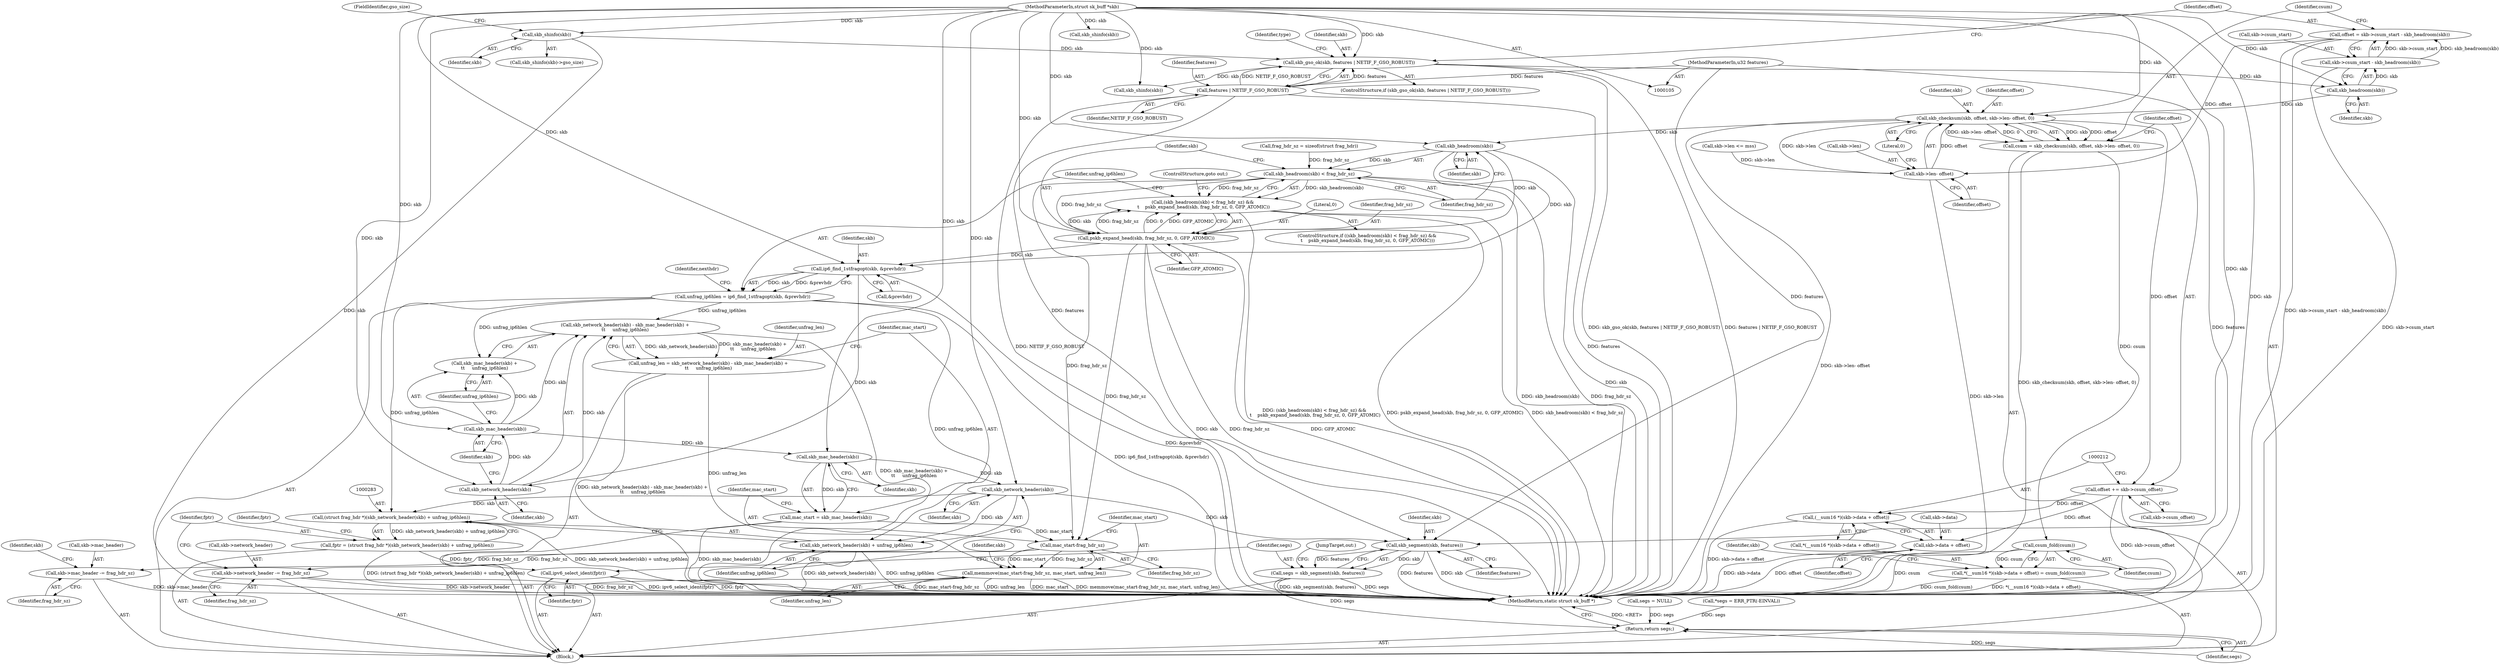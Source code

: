 digraph "1_linux_a9cf73ea7ff78f52662c8658d93c226effbbedde@integer" {
"1000185" [label="(Call,offset = skb->csum_start - skb_headroom(skb))"];
"1000187" [label="(Call,skb->csum_start - skb_headroom(skb))"];
"1000191" [label="(Call,skb_headroom(skb))"];
"1000144" [label="(Call,skb_gso_ok(skb, features | NETIF_F_GSO_ROBUST))"];
"1000132" [label="(Call,skb_shinfo(skb))"];
"1000106" [label="(MethodParameterIn,struct sk_buff *skb)"];
"1000146" [label="(Call,features | NETIF_F_GSO_ROBUST)"];
"1000107" [label="(MethodParameterIn,u32 features)"];
"1000198" [label="(Call,skb->len- offset)"];
"1000195" [label="(Call,skb_checksum(skb, offset, skb->len- offset, 0))"];
"1000193" [label="(Call,csum = skb_checksum(skb, offset, skb->len- offset, 0))"];
"1000218" [label="(Call,csum_fold(csum))"];
"1000209" [label="(Call,*(__sum16 *)(skb->data + offset) = csum_fold(csum))"];
"1000204" [label="(Call,offset += skb->csum_offset)"];
"1000211" [label="(Call,(__sum16 *)(skb->data + offset))"];
"1000213" [label="(Call,skb->data + offset)"];
"1000228" [label="(Call,skb_headroom(skb))"];
"1000227" [label="(Call,skb_headroom(skb) < frag_hdr_sz)"];
"1000226" [label="(Call,(skb_headroom(skb) < frag_hdr_sz) &&\n \t    pskb_expand_head(skb, frag_hdr_sz, 0, GFP_ATOMIC))"];
"1000231" [label="(Call,pskb_expand_head(skb, frag_hdr_sz, 0, GFP_ATOMIC))"];
"1000239" [label="(Call,ip6_find_1stfragopt(skb, &prevhdr))"];
"1000237" [label="(Call,unfrag_ip6hlen = ip6_find_1stfragopt(skb, &prevhdr))"];
"1000253" [label="(Call,skb_network_header(skb) - skb_mac_header(skb) +\n\t\t     unfrag_ip6hlen)"];
"1000251" [label="(Call,unfrag_len = skb_network_header(skb) - skb_mac_header(skb) +\n\t\t     unfrag_ip6hlen)"];
"1000264" [label="(Call,memmove(mac_start-frag_hdr_sz, mac_start, unfrag_len))"];
"1000256" [label="(Call,skb_mac_header(skb) +\n\t\t     unfrag_ip6hlen)"];
"1000282" [label="(Call,(struct frag_hdr *)(skb_network_header(skb) + unfrag_ip6hlen))"];
"1000280" [label="(Call,fptr = (struct frag_hdr *)(skb_network_header(skb) + unfrag_ip6hlen))"];
"1000298" [label="(Call,ipv6_select_ident(fptr))"];
"1000284" [label="(Call,skb_network_header(skb) + unfrag_ip6hlen)"];
"1000254" [label="(Call,skb_network_header(skb))"];
"1000257" [label="(Call,skb_mac_header(skb))"];
"1000262" [label="(Call,skb_mac_header(skb))"];
"1000260" [label="(Call,mac_start = skb_mac_header(skb))"];
"1000265" [label="(Call,mac_start-frag_hdr_sz)"];
"1000270" [label="(Call,skb->mac_header -= frag_hdr_sz)"];
"1000275" [label="(Call,skb->network_header -= frag_hdr_sz)"];
"1000285" [label="(Call,skb_network_header(skb))"];
"1000302" [label="(Call,skb_segment(skb, features))"];
"1000300" [label="(Call,segs = skb_segment(skb, features))"];
"1000306" [label="(Return,return segs;)"];
"1000227" [label="(Call,skb_headroom(skb) < frag_hdr_sz)"];
"1000307" [label="(Identifier,segs)"];
"1000193" [label="(Call,csum = skb_checksum(skb, offset, skb->len- offset, 0))"];
"1000202" [label="(Identifier,offset)"];
"1000287" [label="(Identifier,unfrag_ip6hlen)"];
"1000277" [label="(Identifier,skb)"];
"1000233" [label="(Identifier,frag_hdr_sz)"];
"1000152" [label="(Identifier,type)"];
"1000254" [label="(Call,skb_network_header(skb))"];
"1000302" [label="(Call,skb_segment(skb, features))"];
"1000269" [label="(Identifier,unfrag_len)"];
"1000300" [label="(Call,segs = skb_segment(skb, features))"];
"1000194" [label="(Identifier,csum)"];
"1000210" [label="(Call,*(__sum16 *)(skb->data + offset))"];
"1000218" [label="(Call,csum_fold(csum))"];
"1000272" [label="(Identifier,skb)"];
"1000262" [label="(Call,skb_mac_header(skb))"];
"1000255" [label="(Identifier,skb)"];
"1000186" [label="(Identifier,offset)"];
"1000260" [label="(Call,mac_start = skb_mac_header(skb))"];
"1000188" [label="(Call,skb->csum_start)"];
"1000187" [label="(Call,skb->csum_start - skb_headroom(skb))"];
"1000267" [label="(Identifier,frag_hdr_sz)"];
"1000106" [label="(MethodParameterIn,struct sk_buff *skb)"];
"1000301" [label="(Identifier,segs)"];
"1000225" [label="(ControlStructure,if ((skb_headroom(skb) < frag_hdr_sz) &&\n \t    pskb_expand_head(skb, frag_hdr_sz, 0, GFP_ATOMIC)))"];
"1000154" [label="(Call,skb_shinfo(skb))"];
"1000244" [label="(Identifier,nexthdr)"];
"1000203" [label="(Literal,0)"];
"1000251" [label="(Call,unfrag_len = skb_network_header(skb) - skb_mac_header(skb) +\n\t\t     unfrag_ip6hlen)"];
"1000281" [label="(Identifier,fptr)"];
"1000181" [label="(Call,segs = NULL)"];
"1000217" [label="(Identifier,offset)"];
"1000274" [label="(Identifier,frag_hdr_sz)"];
"1000204" [label="(Call,offset += skb->csum_offset)"];
"1000137" [label="(Call,skb->len <= mss)"];
"1000234" [label="(Literal,0)"];
"1000261" [label="(Identifier,mac_start)"];
"1000214" [label="(Call,skb->data)"];
"1000258" [label="(Identifier,skb)"];
"1000147" [label="(Identifier,features)"];
"1000146" [label="(Call,features | NETIF_F_GSO_ROBUST)"];
"1000268" [label="(Identifier,mac_start)"];
"1000198" [label="(Call,skb->len- offset)"];
"1000213" [label="(Call,skb->data + offset)"];
"1000306" [label="(Return,return segs;)"];
"1000241" [label="(Call,&prevhdr)"];
"1000304" [label="(Identifier,features)"];
"1000266" [label="(Identifier,mac_start)"];
"1000228" [label="(Call,skb_headroom(skb))"];
"1000270" [label="(Call,skb->mac_header -= frag_hdr_sz)"];
"1000275" [label="(Call,skb->network_header -= frag_hdr_sz)"];
"1000284" [label="(Call,skb_network_header(skb) + unfrag_ip6hlen)"];
"1000143" [label="(ControlStructure,if (skb_gso_ok(skb, features | NETIF_F_GSO_ROBUST)))"];
"1000286" [label="(Identifier,skb)"];
"1000173" [label="(Call,skb_shinfo(skb))"];
"1000222" [label="(Identifier,skb)"];
"1000299" [label="(Identifier,fptr)"];
"1000134" [label="(FieldIdentifier,gso_size)"];
"1000259" [label="(Identifier,unfrag_ip6hlen)"];
"1000240" [label="(Identifier,skb)"];
"1000236" [label="(ControlStructure,goto out;)"];
"1000280" [label="(Call,fptr = (struct frag_hdr *)(skb_network_header(skb) + unfrag_ip6hlen))"];
"1000235" [label="(Identifier,GFP_ATOMIC)"];
"1000196" [label="(Identifier,skb)"];
"1000290" [label="(Identifier,fptr)"];
"1000144" [label="(Call,skb_gso_ok(skb, features | NETIF_F_GSO_ROBUST))"];
"1000265" [label="(Call,mac_start-frag_hdr_sz)"];
"1000252" [label="(Identifier,unfrag_len)"];
"1000305" [label="(JumpTarget,out:)"];
"1000303" [label="(Identifier,skb)"];
"1000219" [label="(Identifier,csum)"];
"1000229" [label="(Identifier,skb)"];
"1000192" [label="(Identifier,skb)"];
"1000195" [label="(Call,skb_checksum(skb, offset, skb->len- offset, 0))"];
"1000231" [label="(Call,pskb_expand_head(skb, frag_hdr_sz, 0, GFP_ATOMIC))"];
"1000257" [label="(Call,skb_mac_header(skb))"];
"1000131" [label="(Call,skb_shinfo(skb)->gso_size)"];
"1000132" [label="(Call,skb_shinfo(skb))"];
"1000148" [label="(Identifier,NETIF_F_GSO_ROBUST)"];
"1000123" [label="(Call,frag_hdr_sz = sizeof(struct frag_hdr))"];
"1000279" [label="(Identifier,frag_hdr_sz)"];
"1000298" [label="(Call,ipv6_select_ident(fptr))"];
"1000256" [label="(Call,skb_mac_header(skb) +\n\t\t     unfrag_ip6hlen)"];
"1000271" [label="(Call,skb->mac_header)"];
"1000226" [label="(Call,(skb_headroom(skb) < frag_hdr_sz) &&\n \t    pskb_expand_head(skb, frag_hdr_sz, 0, GFP_ATOMIC))"];
"1000209" [label="(Call,*(__sum16 *)(skb->data + offset) = csum_fold(csum))"];
"1000237" [label="(Call,unfrag_ip6hlen = ip6_find_1stfragopt(skb, &prevhdr))"];
"1000145" [label="(Identifier,skb)"];
"1000206" [label="(Call,skb->csum_offset)"];
"1000205" [label="(Identifier,offset)"];
"1000285" [label="(Call,skb_network_header(skb))"];
"1000185" [label="(Call,offset = skb->csum_start - skb_headroom(skb))"];
"1000238" [label="(Identifier,unfrag_ip6hlen)"];
"1000308" [label="(MethodReturn,static struct sk_buff *)"];
"1000211" [label="(Call,(__sum16 *)(skb->data + offset))"];
"1000253" [label="(Call,skb_network_header(skb) - skb_mac_header(skb) +\n\t\t     unfrag_ip6hlen)"];
"1000197" [label="(Identifier,offset)"];
"1000276" [label="(Call,skb->network_header)"];
"1000232" [label="(Identifier,skb)"];
"1000282" [label="(Call,(struct frag_hdr *)(skb_network_header(skb) + unfrag_ip6hlen))"];
"1000107" [label="(MethodParameterIn,u32 features)"];
"1000264" [label="(Call,memmove(mac_start-frag_hdr_sz, mac_start, unfrag_len))"];
"1000191" [label="(Call,skb_headroom(skb))"];
"1000133" [label="(Identifier,skb)"];
"1000263" [label="(Identifier,skb)"];
"1000199" [label="(Call,skb->len)"];
"1000230" [label="(Identifier,frag_hdr_sz)"];
"1000108" [label="(Block,)"];
"1000239" [label="(Call,ip6_find_1stfragopt(skb, &prevhdr))"];
"1000110" [label="(Call,*segs = ERR_PTR(-EINVAL))"];
"1000185" -> "1000108"  [label="AST: "];
"1000185" -> "1000187"  [label="CFG: "];
"1000186" -> "1000185"  [label="AST: "];
"1000187" -> "1000185"  [label="AST: "];
"1000194" -> "1000185"  [label="CFG: "];
"1000185" -> "1000308"  [label="DDG: skb->csum_start - skb_headroom(skb)"];
"1000187" -> "1000185"  [label="DDG: skb->csum_start"];
"1000187" -> "1000185"  [label="DDG: skb_headroom(skb)"];
"1000185" -> "1000198"  [label="DDG: offset"];
"1000187" -> "1000191"  [label="CFG: "];
"1000188" -> "1000187"  [label="AST: "];
"1000191" -> "1000187"  [label="AST: "];
"1000187" -> "1000308"  [label="DDG: skb->csum_start"];
"1000191" -> "1000187"  [label="DDG: skb"];
"1000191" -> "1000192"  [label="CFG: "];
"1000192" -> "1000191"  [label="AST: "];
"1000144" -> "1000191"  [label="DDG: skb"];
"1000106" -> "1000191"  [label="DDG: skb"];
"1000191" -> "1000195"  [label="DDG: skb"];
"1000144" -> "1000143"  [label="AST: "];
"1000144" -> "1000146"  [label="CFG: "];
"1000145" -> "1000144"  [label="AST: "];
"1000146" -> "1000144"  [label="AST: "];
"1000152" -> "1000144"  [label="CFG: "];
"1000186" -> "1000144"  [label="CFG: "];
"1000144" -> "1000308"  [label="DDG: skb_gso_ok(skb, features | NETIF_F_GSO_ROBUST)"];
"1000144" -> "1000308"  [label="DDG: features | NETIF_F_GSO_ROBUST"];
"1000132" -> "1000144"  [label="DDG: skb"];
"1000106" -> "1000144"  [label="DDG: skb"];
"1000146" -> "1000144"  [label="DDG: features"];
"1000146" -> "1000144"  [label="DDG: NETIF_F_GSO_ROBUST"];
"1000144" -> "1000154"  [label="DDG: skb"];
"1000132" -> "1000131"  [label="AST: "];
"1000132" -> "1000133"  [label="CFG: "];
"1000133" -> "1000132"  [label="AST: "];
"1000134" -> "1000132"  [label="CFG: "];
"1000132" -> "1000308"  [label="DDG: skb"];
"1000106" -> "1000132"  [label="DDG: skb"];
"1000106" -> "1000105"  [label="AST: "];
"1000106" -> "1000308"  [label="DDG: skb"];
"1000106" -> "1000154"  [label="DDG: skb"];
"1000106" -> "1000173"  [label="DDG: skb"];
"1000106" -> "1000195"  [label="DDG: skb"];
"1000106" -> "1000228"  [label="DDG: skb"];
"1000106" -> "1000231"  [label="DDG: skb"];
"1000106" -> "1000239"  [label="DDG: skb"];
"1000106" -> "1000254"  [label="DDG: skb"];
"1000106" -> "1000257"  [label="DDG: skb"];
"1000106" -> "1000262"  [label="DDG: skb"];
"1000106" -> "1000285"  [label="DDG: skb"];
"1000106" -> "1000302"  [label="DDG: skb"];
"1000146" -> "1000148"  [label="CFG: "];
"1000147" -> "1000146"  [label="AST: "];
"1000148" -> "1000146"  [label="AST: "];
"1000146" -> "1000308"  [label="DDG: NETIF_F_GSO_ROBUST"];
"1000146" -> "1000308"  [label="DDG: features"];
"1000107" -> "1000146"  [label="DDG: features"];
"1000146" -> "1000302"  [label="DDG: features"];
"1000107" -> "1000105"  [label="AST: "];
"1000107" -> "1000308"  [label="DDG: features"];
"1000107" -> "1000302"  [label="DDG: features"];
"1000198" -> "1000195"  [label="AST: "];
"1000198" -> "1000202"  [label="CFG: "];
"1000199" -> "1000198"  [label="AST: "];
"1000202" -> "1000198"  [label="AST: "];
"1000203" -> "1000198"  [label="CFG: "];
"1000198" -> "1000308"  [label="DDG: skb->len"];
"1000198" -> "1000195"  [label="DDG: offset"];
"1000198" -> "1000195"  [label="DDG: skb->len"];
"1000137" -> "1000198"  [label="DDG: skb->len"];
"1000195" -> "1000193"  [label="AST: "];
"1000195" -> "1000203"  [label="CFG: "];
"1000196" -> "1000195"  [label="AST: "];
"1000197" -> "1000195"  [label="AST: "];
"1000203" -> "1000195"  [label="AST: "];
"1000193" -> "1000195"  [label="CFG: "];
"1000195" -> "1000308"  [label="DDG: skb->len- offset"];
"1000195" -> "1000193"  [label="DDG: skb"];
"1000195" -> "1000193"  [label="DDG: offset"];
"1000195" -> "1000193"  [label="DDG: skb->len- offset"];
"1000195" -> "1000193"  [label="DDG: 0"];
"1000195" -> "1000204"  [label="DDG: offset"];
"1000195" -> "1000228"  [label="DDG: skb"];
"1000193" -> "1000108"  [label="AST: "];
"1000194" -> "1000193"  [label="AST: "];
"1000205" -> "1000193"  [label="CFG: "];
"1000193" -> "1000308"  [label="DDG: skb_checksum(skb, offset, skb->len- offset, 0)"];
"1000193" -> "1000218"  [label="DDG: csum"];
"1000218" -> "1000209"  [label="AST: "];
"1000218" -> "1000219"  [label="CFG: "];
"1000219" -> "1000218"  [label="AST: "];
"1000209" -> "1000218"  [label="CFG: "];
"1000218" -> "1000308"  [label="DDG: csum"];
"1000218" -> "1000209"  [label="DDG: csum"];
"1000209" -> "1000108"  [label="AST: "];
"1000210" -> "1000209"  [label="AST: "];
"1000222" -> "1000209"  [label="CFG: "];
"1000209" -> "1000308"  [label="DDG: *(__sum16 *)(skb->data + offset)"];
"1000209" -> "1000308"  [label="DDG: csum_fold(csum)"];
"1000204" -> "1000108"  [label="AST: "];
"1000204" -> "1000206"  [label="CFG: "];
"1000205" -> "1000204"  [label="AST: "];
"1000206" -> "1000204"  [label="AST: "];
"1000212" -> "1000204"  [label="CFG: "];
"1000204" -> "1000308"  [label="DDG: skb->csum_offset"];
"1000204" -> "1000211"  [label="DDG: offset"];
"1000204" -> "1000213"  [label="DDG: offset"];
"1000211" -> "1000210"  [label="AST: "];
"1000211" -> "1000213"  [label="CFG: "];
"1000212" -> "1000211"  [label="AST: "];
"1000213" -> "1000211"  [label="AST: "];
"1000210" -> "1000211"  [label="CFG: "];
"1000211" -> "1000308"  [label="DDG: skb->data + offset"];
"1000213" -> "1000217"  [label="CFG: "];
"1000214" -> "1000213"  [label="AST: "];
"1000217" -> "1000213"  [label="AST: "];
"1000213" -> "1000308"  [label="DDG: offset"];
"1000213" -> "1000308"  [label="DDG: skb->data"];
"1000228" -> "1000227"  [label="AST: "];
"1000228" -> "1000229"  [label="CFG: "];
"1000229" -> "1000228"  [label="AST: "];
"1000230" -> "1000228"  [label="CFG: "];
"1000228" -> "1000308"  [label="DDG: skb"];
"1000228" -> "1000227"  [label="DDG: skb"];
"1000228" -> "1000231"  [label="DDG: skb"];
"1000228" -> "1000239"  [label="DDG: skb"];
"1000227" -> "1000226"  [label="AST: "];
"1000227" -> "1000230"  [label="CFG: "];
"1000230" -> "1000227"  [label="AST: "];
"1000232" -> "1000227"  [label="CFG: "];
"1000226" -> "1000227"  [label="CFG: "];
"1000227" -> "1000308"  [label="DDG: skb_headroom(skb)"];
"1000227" -> "1000308"  [label="DDG: frag_hdr_sz"];
"1000227" -> "1000226"  [label="DDG: skb_headroom(skb)"];
"1000227" -> "1000226"  [label="DDG: frag_hdr_sz"];
"1000123" -> "1000227"  [label="DDG: frag_hdr_sz"];
"1000227" -> "1000231"  [label="DDG: frag_hdr_sz"];
"1000227" -> "1000265"  [label="DDG: frag_hdr_sz"];
"1000226" -> "1000225"  [label="AST: "];
"1000226" -> "1000231"  [label="CFG: "];
"1000231" -> "1000226"  [label="AST: "];
"1000236" -> "1000226"  [label="CFG: "];
"1000238" -> "1000226"  [label="CFG: "];
"1000226" -> "1000308"  [label="DDG: skb_headroom(skb) < frag_hdr_sz"];
"1000226" -> "1000308"  [label="DDG: (skb_headroom(skb) < frag_hdr_sz) &&\n \t    pskb_expand_head(skb, frag_hdr_sz, 0, GFP_ATOMIC)"];
"1000226" -> "1000308"  [label="DDG: pskb_expand_head(skb, frag_hdr_sz, 0, GFP_ATOMIC)"];
"1000231" -> "1000226"  [label="DDG: skb"];
"1000231" -> "1000226"  [label="DDG: frag_hdr_sz"];
"1000231" -> "1000226"  [label="DDG: 0"];
"1000231" -> "1000226"  [label="DDG: GFP_ATOMIC"];
"1000231" -> "1000235"  [label="CFG: "];
"1000232" -> "1000231"  [label="AST: "];
"1000233" -> "1000231"  [label="AST: "];
"1000234" -> "1000231"  [label="AST: "];
"1000235" -> "1000231"  [label="AST: "];
"1000231" -> "1000308"  [label="DDG: frag_hdr_sz"];
"1000231" -> "1000308"  [label="DDG: GFP_ATOMIC"];
"1000231" -> "1000308"  [label="DDG: skb"];
"1000231" -> "1000239"  [label="DDG: skb"];
"1000231" -> "1000265"  [label="DDG: frag_hdr_sz"];
"1000239" -> "1000237"  [label="AST: "];
"1000239" -> "1000241"  [label="CFG: "];
"1000240" -> "1000239"  [label="AST: "];
"1000241" -> "1000239"  [label="AST: "];
"1000237" -> "1000239"  [label="CFG: "];
"1000239" -> "1000308"  [label="DDG: &prevhdr"];
"1000239" -> "1000237"  [label="DDG: skb"];
"1000239" -> "1000237"  [label="DDG: &prevhdr"];
"1000239" -> "1000254"  [label="DDG: skb"];
"1000237" -> "1000108"  [label="AST: "];
"1000238" -> "1000237"  [label="AST: "];
"1000244" -> "1000237"  [label="CFG: "];
"1000237" -> "1000308"  [label="DDG: ip6_find_1stfragopt(skb, &prevhdr)"];
"1000237" -> "1000253"  [label="DDG: unfrag_ip6hlen"];
"1000237" -> "1000256"  [label="DDG: unfrag_ip6hlen"];
"1000237" -> "1000282"  [label="DDG: unfrag_ip6hlen"];
"1000237" -> "1000284"  [label="DDG: unfrag_ip6hlen"];
"1000253" -> "1000251"  [label="AST: "];
"1000253" -> "1000256"  [label="CFG: "];
"1000254" -> "1000253"  [label="AST: "];
"1000256" -> "1000253"  [label="AST: "];
"1000251" -> "1000253"  [label="CFG: "];
"1000253" -> "1000308"  [label="DDG: skb_mac_header(skb) +\n\t\t     unfrag_ip6hlen"];
"1000253" -> "1000251"  [label="DDG: skb_network_header(skb)"];
"1000253" -> "1000251"  [label="DDG: skb_mac_header(skb) +\n\t\t     unfrag_ip6hlen"];
"1000254" -> "1000253"  [label="DDG: skb"];
"1000257" -> "1000253"  [label="DDG: skb"];
"1000251" -> "1000108"  [label="AST: "];
"1000252" -> "1000251"  [label="AST: "];
"1000261" -> "1000251"  [label="CFG: "];
"1000251" -> "1000308"  [label="DDG: skb_network_header(skb) - skb_mac_header(skb) +\n\t\t     unfrag_ip6hlen"];
"1000251" -> "1000264"  [label="DDG: unfrag_len"];
"1000264" -> "1000108"  [label="AST: "];
"1000264" -> "1000269"  [label="CFG: "];
"1000265" -> "1000264"  [label="AST: "];
"1000268" -> "1000264"  [label="AST: "];
"1000269" -> "1000264"  [label="AST: "];
"1000272" -> "1000264"  [label="CFG: "];
"1000264" -> "1000308"  [label="DDG: mac_start-frag_hdr_sz"];
"1000264" -> "1000308"  [label="DDG: unfrag_len"];
"1000264" -> "1000308"  [label="DDG: mac_start"];
"1000264" -> "1000308"  [label="DDG: memmove(mac_start-frag_hdr_sz, mac_start, unfrag_len)"];
"1000265" -> "1000264"  [label="DDG: mac_start"];
"1000265" -> "1000264"  [label="DDG: frag_hdr_sz"];
"1000256" -> "1000259"  [label="CFG: "];
"1000257" -> "1000256"  [label="AST: "];
"1000259" -> "1000256"  [label="AST: "];
"1000257" -> "1000256"  [label="DDG: skb"];
"1000282" -> "1000280"  [label="AST: "];
"1000282" -> "1000284"  [label="CFG: "];
"1000283" -> "1000282"  [label="AST: "];
"1000284" -> "1000282"  [label="AST: "];
"1000280" -> "1000282"  [label="CFG: "];
"1000282" -> "1000308"  [label="DDG: skb_network_header(skb) + unfrag_ip6hlen"];
"1000282" -> "1000280"  [label="DDG: skb_network_header(skb) + unfrag_ip6hlen"];
"1000285" -> "1000282"  [label="DDG: skb"];
"1000280" -> "1000108"  [label="AST: "];
"1000281" -> "1000280"  [label="AST: "];
"1000290" -> "1000280"  [label="CFG: "];
"1000280" -> "1000308"  [label="DDG: (struct frag_hdr *)(skb_network_header(skb) + unfrag_ip6hlen)"];
"1000280" -> "1000298"  [label="DDG: fptr"];
"1000298" -> "1000108"  [label="AST: "];
"1000298" -> "1000299"  [label="CFG: "];
"1000299" -> "1000298"  [label="AST: "];
"1000301" -> "1000298"  [label="CFG: "];
"1000298" -> "1000308"  [label="DDG: ipv6_select_ident(fptr)"];
"1000298" -> "1000308"  [label="DDG: fptr"];
"1000284" -> "1000287"  [label="CFG: "];
"1000285" -> "1000284"  [label="AST: "];
"1000287" -> "1000284"  [label="AST: "];
"1000284" -> "1000308"  [label="DDG: skb_network_header(skb)"];
"1000284" -> "1000308"  [label="DDG: unfrag_ip6hlen"];
"1000285" -> "1000284"  [label="DDG: skb"];
"1000254" -> "1000255"  [label="CFG: "];
"1000255" -> "1000254"  [label="AST: "];
"1000258" -> "1000254"  [label="CFG: "];
"1000254" -> "1000257"  [label="DDG: skb"];
"1000257" -> "1000258"  [label="CFG: "];
"1000258" -> "1000257"  [label="AST: "];
"1000259" -> "1000257"  [label="CFG: "];
"1000257" -> "1000262"  [label="DDG: skb"];
"1000262" -> "1000260"  [label="AST: "];
"1000262" -> "1000263"  [label="CFG: "];
"1000263" -> "1000262"  [label="AST: "];
"1000260" -> "1000262"  [label="CFG: "];
"1000262" -> "1000260"  [label="DDG: skb"];
"1000262" -> "1000285"  [label="DDG: skb"];
"1000260" -> "1000108"  [label="AST: "];
"1000261" -> "1000260"  [label="AST: "];
"1000266" -> "1000260"  [label="CFG: "];
"1000260" -> "1000308"  [label="DDG: skb_mac_header(skb)"];
"1000260" -> "1000265"  [label="DDG: mac_start"];
"1000265" -> "1000267"  [label="CFG: "];
"1000266" -> "1000265"  [label="AST: "];
"1000267" -> "1000265"  [label="AST: "];
"1000268" -> "1000265"  [label="CFG: "];
"1000265" -> "1000270"  [label="DDG: frag_hdr_sz"];
"1000265" -> "1000275"  [label="DDG: frag_hdr_sz"];
"1000270" -> "1000108"  [label="AST: "];
"1000270" -> "1000274"  [label="CFG: "];
"1000271" -> "1000270"  [label="AST: "];
"1000274" -> "1000270"  [label="AST: "];
"1000277" -> "1000270"  [label="CFG: "];
"1000270" -> "1000308"  [label="DDG: skb->mac_header"];
"1000275" -> "1000108"  [label="AST: "];
"1000275" -> "1000279"  [label="CFG: "];
"1000276" -> "1000275"  [label="AST: "];
"1000279" -> "1000275"  [label="AST: "];
"1000281" -> "1000275"  [label="CFG: "];
"1000275" -> "1000308"  [label="DDG: skb->network_header"];
"1000275" -> "1000308"  [label="DDG: frag_hdr_sz"];
"1000285" -> "1000286"  [label="CFG: "];
"1000286" -> "1000285"  [label="AST: "];
"1000287" -> "1000285"  [label="CFG: "];
"1000285" -> "1000302"  [label="DDG: skb"];
"1000302" -> "1000300"  [label="AST: "];
"1000302" -> "1000304"  [label="CFG: "];
"1000303" -> "1000302"  [label="AST: "];
"1000304" -> "1000302"  [label="AST: "];
"1000300" -> "1000302"  [label="CFG: "];
"1000302" -> "1000308"  [label="DDG: skb"];
"1000302" -> "1000308"  [label="DDG: features"];
"1000302" -> "1000300"  [label="DDG: skb"];
"1000302" -> "1000300"  [label="DDG: features"];
"1000300" -> "1000108"  [label="AST: "];
"1000301" -> "1000300"  [label="AST: "];
"1000305" -> "1000300"  [label="CFG: "];
"1000300" -> "1000308"  [label="DDG: segs"];
"1000300" -> "1000308"  [label="DDG: skb_segment(skb, features)"];
"1000300" -> "1000306"  [label="DDG: segs"];
"1000306" -> "1000108"  [label="AST: "];
"1000306" -> "1000307"  [label="CFG: "];
"1000307" -> "1000306"  [label="AST: "];
"1000308" -> "1000306"  [label="CFG: "];
"1000306" -> "1000308"  [label="DDG: <RET>"];
"1000307" -> "1000306"  [label="DDG: segs"];
"1000181" -> "1000306"  [label="DDG: segs"];
"1000110" -> "1000306"  [label="DDG: segs"];
}
